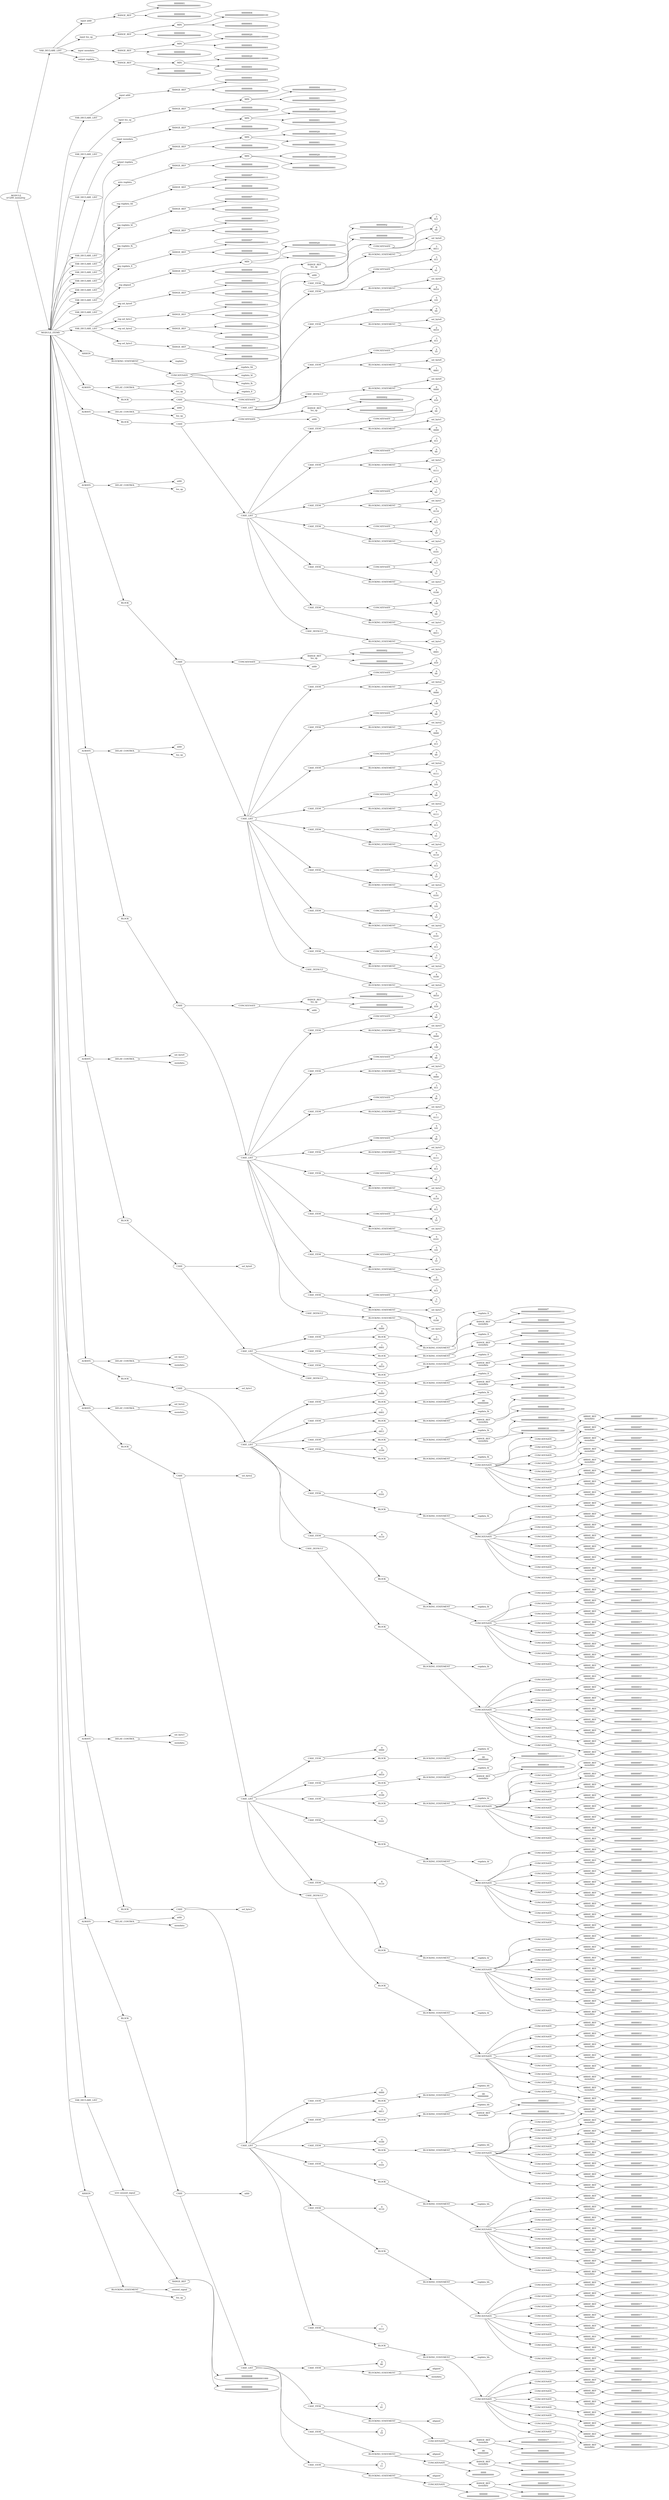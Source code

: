 digraph G {	
rankdir=LR;	
ranksep=.25;
	0 [label=< MODULE<br/>or1200_mem2reg>];
	1 [label=< VAR_DECLARE_LIST>];
	0 -> 1;
	2 [label=< input addr>];
	1 -> 2;
	3 [label=<RANGE_REF>];
	2 -> 3;
	4 [label=< 00000001<br/>00000000000000000000000000000001>];
	3 -> 4;
	5 [label=< 00000000<br/>00000000000000000000000000000000>];
	3 -> 5;
	6 [label=< input lsu_op>];
	1 -> 6;
	7 [label=<RANGE_REF>];
	6 -> 7;
	8 [label=< MIN>];
	7 -> 8;
	9 [label=< 00000004<br/>00000000000000000000000000000100>];
	8 -> 9;
	10 [label=< 00000001<br/>00000000000000000000000000000001>];
	8 -> 10;
	11 [label=< 00000000<br/>00000000000000000000000000000000>];
	7 -> 11;
	12 [label=< input memdata>];
	1 -> 12;
	13 [label=<RANGE_REF>];
	12 -> 13;
	14 [label=< MIN>];
	13 -> 14;
	15 [label=< 00000020<br/>00000000000000000000000000100000>];
	14 -> 15;
	16 [label=< 00000001<br/>00000000000000000000000000000001>];
	14 -> 16;
	17 [label=< 00000000<br/>00000000000000000000000000000000>];
	13 -> 17;
	18 [label=< output regdata>];
	1 -> 18;
	19 [label=<RANGE_REF>];
	18 -> 19;
	20 [label=< MIN>];
	19 -> 20;
	21 [label=< 00000020<br/>00000000000000000000000000100000>];
	20 -> 21;
	22 [label=< 00000001<br/>00000000000000000000000000000001>];
	20 -> 22;
	23 [label=< 00000000<br/>00000000000000000000000000000000>];
	19 -> 23;
	24 [label=< MODULE_ITEMS>];
	0 -> 24;
	25 [label=< VAR_DECLARE_LIST>];
	24 -> 25;
	26 [label=< input addr>];
	25 -> 26;
	27 [label=<RANGE_REF>];
	26 -> 27;
	28 [label=< 00000001<br/>00000000000000000000000000000001>];
	27 -> 28;
	29 [label=< 00000000<br/>00000000000000000000000000000000>];
	27 -> 29;
	30 [label=< VAR_DECLARE_LIST>];
	24 -> 30;
	31 [label=< input lsu_op>];
	30 -> 31;
	32 [label=<RANGE_REF>];
	31 -> 32;
	33 [label=< MIN>];
	32 -> 33;
	34 [label=< 00000004<br/>00000000000000000000000000000100>];
	33 -> 34;
	35 [label=< 00000001<br/>00000000000000000000000000000001>];
	33 -> 35;
	36 [label=< 00000000<br/>00000000000000000000000000000000>];
	32 -> 36;
	37 [label=< VAR_DECLARE_LIST>];
	24 -> 37;
	38 [label=< input memdata>];
	37 -> 38;
	39 [label=<RANGE_REF>];
	38 -> 39;
	40 [label=< MIN>];
	39 -> 40;
	41 [label=< 00000020<br/>00000000000000000000000000100000>];
	40 -> 41;
	42 [label=< 00000001<br/>00000000000000000000000000000001>];
	40 -> 42;
	43 [label=< 00000000<br/>00000000000000000000000000000000>];
	39 -> 43;
	44 [label=< VAR_DECLARE_LIST>];
	24 -> 44;
	45 [label=< output regdata>];
	44 -> 45;
	46 [label=<RANGE_REF>];
	45 -> 46;
	47 [label=< MIN>];
	46 -> 47;
	48 [label=< 00000020<br/>00000000000000000000000000100000>];
	47 -> 48;
	49 [label=< 00000001<br/>00000000000000000000000000000001>];
	47 -> 49;
	50 [label=< 00000000<br/>00000000000000000000000000000000>];
	46 -> 50;
	51 [label=< VAR_DECLARE_LIST>];
	24 -> 51;
	52 [label=< wire regdata>];
	51 -> 52;
	53 [label=<RANGE_REF>];
	52 -> 53;
	54 [label=< MIN>];
	53 -> 54;
	55 [label=< 00000020<br/>00000000000000000000000000100000>];
	54 -> 55;
	56 [label=< 00000001<br/>00000000000000000000000000000001>];
	54 -> 56;
	57 [label=< 00000000<br/>00000000000000000000000000000000>];
	53 -> 57;
	58 [label=< VAR_DECLARE_LIST>];
	24 -> 58;
	59 [label=< reg regdata_hh>];
	58 -> 59;
	60 [label=<RANGE_REF>];
	59 -> 60;
	61 [label=< 00000007<br/>00000000000000000000000000000111>];
	60 -> 61;
	62 [label=< 00000000<br/>00000000000000000000000000000000>];
	60 -> 62;
	63 [label=< VAR_DECLARE_LIST>];
	24 -> 63;
	64 [label=< reg regdata_hl>];
	63 -> 64;
	65 [label=<RANGE_REF>];
	64 -> 65;
	66 [label=< 00000007<br/>00000000000000000000000000000111>];
	65 -> 66;
	67 [label=< 00000000<br/>00000000000000000000000000000000>];
	65 -> 67;
	68 [label=< VAR_DECLARE_LIST>];
	24 -> 68;
	69 [label=< reg regdata_lh>];
	68 -> 69;
	70 [label=<RANGE_REF>];
	69 -> 70;
	71 [label=< 00000007<br/>00000000000000000000000000000111>];
	70 -> 71;
	72 [label=< 00000000<br/>00000000000000000000000000000000>];
	70 -> 72;
	73 [label=< VAR_DECLARE_LIST>];
	24 -> 73;
	74 [label=< reg regdata_ll>];
	73 -> 74;
	75 [label=<RANGE_REF>];
	74 -> 75;
	76 [label=< 00000007<br/>00000000000000000000000000000111>];
	75 -> 76;
	77 [label=< 00000000<br/>00000000000000000000000000000000>];
	75 -> 77;
	78 [label=< VAR_DECLARE_LIST>];
	24 -> 78;
	79 [label=< reg aligned>];
	78 -> 79;
	80 [label=<RANGE_REF>];
	79 -> 80;
	81 [label=< MIN>];
	80 -> 81;
	82 [label=< 00000020<br/>00000000000000000000000000100000>];
	81 -> 82;
	83 [label=< 00000001<br/>00000000000000000000000000000001>];
	81 -> 83;
	84 [label=< 00000000<br/>00000000000000000000000000000000>];
	80 -> 84;
	85 [label=< VAR_DECLARE_LIST>];
	24 -> 85;
	86 [label=< reg sel_byte0>];
	85 -> 86;
	87 [label=<RANGE_REF>];
	86 -> 87;
	88 [label=< 00000003<br/>00000000000000000000000000000011>];
	87 -> 88;
	89 [label=< 00000000<br/>00000000000000000000000000000000>];
	87 -> 89;
	90 [label=< reg sel_byte1>];
	85 -> 90;
	91 [label=<RANGE_REF>];
	90 -> 91;
	92 [label=< 00000003<br/>00000000000000000000000000000011>];
	91 -> 92;
	93 [label=< 00000000<br/>00000000000000000000000000000000>];
	91 -> 93;
	94 [label=< reg sel_byte2>];
	85 -> 94;
	95 [label=<RANGE_REF>];
	94 -> 95;
	96 [label=< 00000003<br/>00000000000000000000000000000011>];
	95 -> 96;
	97 [label=< 00000000<br/>00000000000000000000000000000000>];
	95 -> 97;
	98 [label=< reg sel_byte3>];
	85 -> 98;
	99 [label=<RANGE_REF>];
	98 -> 99;
	100 [label=< 00000003<br/>00000000000000000000000000000011>];
	99 -> 100;
	101 [label=< 00000000<br/>00000000000000000000000000000000>];
	99 -> 101;
	102 [label=< ASSIGN>];
	24 -> 102;
	103 [label=< BLOCKING_STATEMENT>];
	102 -> 103;
	104 [label=< regdata>];
	103 -> 104;
	105 [label=< CONCATENATE>];
	103 -> 105;
	106 [label=< regdata_hh>];
	105 -> 106;
	107 [label=< regdata_hl>];
	105 -> 107;
	108 [label=< regdata_lh>];
	105 -> 108;
	109 [label=< regdata_ll>];
	105 -> 109;
	110 [label=< ALWAYS>];
	24 -> 110;
	111 [label=< DELAY_CONTROL>];
	110 -> 111;
	112 [label=< addr>];
	111 -> 112;
	113 [label=< lsu_op>];
	111 -> 113;
	114 [label=< BLOCK>];
	110 -> 114;
	115 [label=< CASE>];
	114 -> 115;
	116 [label=< CONCATENATE>];
	115 -> 116;
	117 [label=< RANGE_REF<br/>lsu_op>];
	116 -> 117;
	118 [label=< 00000002<br/>00000000000000000000000000000010>];
	117 -> 118;
	119 [label=< 00000000<br/>00000000000000000000000000000000>];
	117 -> 119;
	120 [label=< addr>];
	116 -> 120;
	121 [label=< CASE_LIST>];
	115 -> 121;
	122 [label=< CASE_ITEM>];
	121 -> 122;
	123 [label=< CONCATENATE>];
	122 -> 123;
	124 [label=< 3<br/>011>];
	123 -> 124;
	125 [label=< 0<br/>00>];
	123 -> 125;
	126 [label=< BLOCKING_STATEMENT>];
	122 -> 126;
	127 [label=< sel_byte0>];
	126 -> 127;
	128 [label=< 3<br/>0011>];
	126 -> 128;
	129 [label=< CASE_ITEM>];
	121 -> 129;
	130 [label=< CONCATENATE>];
	129 -> 130;
	131 [label=< 3<br/>011>];
	130 -> 131;
	132 [label=< 1<br/>01>];
	130 -> 132;
	133 [label=< BLOCKING_STATEMENT>];
	129 -> 133;
	134 [label=< sel_byte0>];
	133 -> 134;
	135 [label=< 2<br/>0010>];
	133 -> 135;
	136 [label=< CASE_ITEM>];
	121 -> 136;
	137 [label=< CONCATENATE>];
	136 -> 137;
	138 [label=< 5<br/>101>];
	137 -> 138;
	139 [label=< 0<br/>00>];
	137 -> 139;
	140 [label=< BLOCKING_STATEMENT>];
	136 -> 140;
	141 [label=< sel_byte0>];
	140 -> 141;
	142 [label=< 2<br/>0010>];
	140 -> 142;
	143 [label=< CASE_ITEM>];
	121 -> 143;
	144 [label=< CONCATENATE>];
	143 -> 144;
	145 [label=< 3<br/>011>];
	144 -> 145;
	146 [label=< 2<br/>10>];
	144 -> 146;
	147 [label=< BLOCKING_STATEMENT>];
	143 -> 147;
	148 [label=< sel_byte0>];
	147 -> 148;
	149 [label=< 1<br/>0001>];
	147 -> 149;
	150 [label=< CASE_DEFAULT>];
	121 -> 150;
	151 [label=< BLOCKING_STATEMENT>];
	150 -> 151;
	152 [label=< sel_byte0>];
	151 -> 152;
	153 [label=< 0<br/>0000>];
	151 -> 153;
	154 [label=< ALWAYS>];
	24 -> 154;
	155 [label=< DELAY_CONTROL>];
	154 -> 155;
	156 [label=< addr>];
	155 -> 156;
	157 [label=< lsu_op>];
	155 -> 157;
	158 [label=< BLOCK>];
	154 -> 158;
	159 [label=< CASE>];
	158 -> 159;
	160 [label=< CONCATENATE>];
	159 -> 160;
	161 [label=< RANGE_REF<br/>lsu_op>];
	160 -> 161;
	162 [label=< 00000002<br/>00000000000000000000000000000010>];
	161 -> 162;
	163 [label=< 00000000<br/>00000000000000000000000000000000>];
	161 -> 163;
	164 [label=< addr>];
	160 -> 164;
	165 [label=< CASE_LIST>];
	159 -> 165;
	166 [label=< CASE_ITEM>];
	165 -> 166;
	167 [label=< CONCATENATE>];
	166 -> 167;
	168 [label=< 2<br/>010>];
	167 -> 168;
	169 [label=< 0<br/>00>];
	167 -> 169;
	170 [label=< BLOCKING_STATEMENT>];
	166 -> 170;
	171 [label=< sel_byte1>];
	170 -> 171;
	172 [label=< 0<br/>0000>];
	170 -> 172;
	173 [label=< CASE_ITEM>];
	165 -> 173;
	174 [label=< CONCATENATE>];
	173 -> 174;
	175 [label=< 3<br/>011>];
	174 -> 175;
	176 [label=< 0<br/>00>];
	174 -> 176;
	177 [label=< BLOCKING_STATEMENT>];
	173 -> 177;
	178 [label=< sel_byte1>];
	177 -> 178;
	179 [label=< 7<br/>0111>];
	177 -> 179;
	180 [label=< CASE_ITEM>];
	165 -> 180;
	181 [label=< CONCATENATE>];
	180 -> 181;
	182 [label=< 3<br/>011>];
	181 -> 182;
	183 [label=< 1<br/>01>];
	181 -> 183;
	184 [label=< BLOCKING_STATEMENT>];
	180 -> 184;
	185 [label=< sel_byte1>];
	184 -> 185;
	186 [label=< 6<br/>0110>];
	184 -> 186;
	187 [label=< CASE_ITEM>];
	165 -> 187;
	188 [label=< CONCATENATE>];
	187 -> 188;
	189 [label=< 3<br/>011>];
	188 -> 189;
	190 [label=< 2<br/>10>];
	188 -> 190;
	191 [label=< BLOCKING_STATEMENT>];
	187 -> 191;
	192 [label=< sel_byte1>];
	191 -> 192;
	193 [label=< 5<br/>0101>];
	191 -> 193;
	194 [label=< CASE_ITEM>];
	165 -> 194;
	195 [label=< CONCATENATE>];
	194 -> 195;
	196 [label=< 3<br/>011>];
	195 -> 196;
	197 [label=< 3<br/>11>];
	195 -> 197;
	198 [label=< BLOCKING_STATEMENT>];
	194 -> 198;
	199 [label=< sel_byte1>];
	198 -> 199;
	200 [label=< 4<br/>0100>];
	198 -> 200;
	201 [label=< CASE_ITEM>];
	165 -> 201;
	202 [label=< CONCATENATE>];
	201 -> 202;
	203 [label=< 4<br/>100>];
	202 -> 203;
	204 [label=< 0<br/>00>];
	202 -> 204;
	205 [label=< BLOCKING_STATEMENT>];
	201 -> 205;
	206 [label=< sel_byte1>];
	205 -> 206;
	207 [label=< 3<br/>0011>];
	205 -> 207;
	208 [label=< CASE_DEFAULT>];
	165 -> 208;
	209 [label=< BLOCKING_STATEMENT>];
	208 -> 209;
	210 [label=< sel_byte1>];
	209 -> 210;
	211 [label=< 1<br/>0001>];
	209 -> 211;
	212 [label=< ALWAYS>];
	24 -> 212;
	213 [label=< DELAY_CONTROL>];
	212 -> 213;
	214 [label=< addr>];
	213 -> 214;
	215 [label=< lsu_op>];
	213 -> 215;
	216 [label=< BLOCK>];
	212 -> 216;
	217 [label=< CASE>];
	216 -> 217;
	218 [label=< CONCATENATE>];
	217 -> 218;
	219 [label=< RANGE_REF<br/>lsu_op>];
	218 -> 219;
	220 [label=< 00000002<br/>00000000000000000000000000000010>];
	219 -> 220;
	221 [label=< 00000000<br/>00000000000000000000000000000000>];
	219 -> 221;
	222 [label=< addr>];
	218 -> 222;
	223 [label=< CASE_LIST>];
	217 -> 223;
	224 [label=< CASE_ITEM>];
	223 -> 224;
	225 [label=< CONCATENATE>];
	224 -> 225;
	226 [label=< 2<br/>010>];
	225 -> 226;
	227 [label=< 0<br/>00>];
	225 -> 227;
	228 [label=< BLOCKING_STATEMENT>];
	224 -> 228;
	229 [label=< sel_byte2>];
	228 -> 229;
	230 [label=< 0<br/>0000>];
	228 -> 230;
	231 [label=< CASE_ITEM>];
	223 -> 231;
	232 [label=< CONCATENATE>];
	231 -> 232;
	233 [label=< 4<br/>100>];
	232 -> 233;
	234 [label=< 0<br/>00>];
	232 -> 234;
	235 [label=< BLOCKING_STATEMENT>];
	231 -> 235;
	236 [label=< sel_byte2>];
	235 -> 236;
	237 [label=< 0<br/>0000>];
	235 -> 237;
	238 [label=< CASE_ITEM>];
	223 -> 238;
	239 [label=< CONCATENATE>];
	238 -> 239;
	240 [label=< 3<br/>011>];
	239 -> 240;
	241 [label=< 0<br/>00>];
	239 -> 241;
	242 [label=< BLOCKING_STATEMENT>];
	238 -> 242;
	243 [label=< sel_byte2>];
	242 -> 243;
	244 [label=< 7<br/>0111>];
	242 -> 244;
	245 [label=< CASE_ITEM>];
	223 -> 245;
	246 [label=< CONCATENATE>];
	245 -> 246;
	247 [label=< 5<br/>101>];
	246 -> 247;
	248 [label=< 0<br/>00>];
	246 -> 248;
	249 [label=< BLOCKING_STATEMENT>];
	245 -> 249;
	250 [label=< sel_byte2>];
	249 -> 250;
	251 [label=< 7<br/>0111>];
	249 -> 251;
	252 [label=< CASE_ITEM>];
	223 -> 252;
	253 [label=< CONCATENATE>];
	252 -> 253;
	254 [label=< 3<br/>011>];
	253 -> 254;
	255 [label=< 1<br/>01>];
	253 -> 255;
	256 [label=< BLOCKING_STATEMENT>];
	252 -> 256;
	257 [label=< sel_byte2>];
	256 -> 257;
	258 [label=< 6<br/>0110>];
	256 -> 258;
	259 [label=< CASE_ITEM>];
	223 -> 259;
	260 [label=< CONCATENATE>];
	259 -> 260;
	261 [label=< 3<br/>011>];
	260 -> 261;
	262 [label=< 2<br/>10>];
	260 -> 262;
	263 [label=< BLOCKING_STATEMENT>];
	259 -> 263;
	264 [label=< sel_byte2>];
	263 -> 264;
	265 [label=< 5<br/>0101>];
	263 -> 265;
	266 [label=< CASE_ITEM>];
	223 -> 266;
	267 [label=< CONCATENATE>];
	266 -> 267;
	268 [label=< 5<br/>101>];
	267 -> 268;
	269 [label=< 2<br/>10>];
	267 -> 269;
	270 [label=< BLOCKING_STATEMENT>];
	266 -> 270;
	271 [label=< sel_byte2>];
	270 -> 271;
	272 [label=< 5<br/>0101>];
	270 -> 272;
	273 [label=< CASE_ITEM>];
	223 -> 273;
	274 [label=< CONCATENATE>];
	273 -> 274;
	275 [label=< 3<br/>011>];
	274 -> 275;
	276 [label=< 3<br/>11>];
	274 -> 276;
	277 [label=< BLOCKING_STATEMENT>];
	273 -> 277;
	278 [label=< sel_byte2>];
	277 -> 278;
	279 [label=< 4<br/>0100>];
	277 -> 279;
	280 [label=< CASE_DEFAULT>];
	223 -> 280;
	281 [label=< BLOCKING_STATEMENT>];
	280 -> 281;
	282 [label=< sel_byte2>];
	281 -> 282;
	283 [label=< 2<br/>0010>];
	281 -> 283;
	284 [label=< ALWAYS>];
	24 -> 284;
	285 [label=< DELAY_CONTROL>];
	284 -> 285;
	286 [label=< addr>];
	285 -> 286;
	287 [label=< lsu_op>];
	285 -> 287;
	288 [label=< BLOCK>];
	284 -> 288;
	289 [label=< CASE>];
	288 -> 289;
	290 [label=< CONCATENATE>];
	289 -> 290;
	291 [label=< RANGE_REF<br/>lsu_op>];
	290 -> 291;
	292 [label=< 00000002<br/>00000000000000000000000000000010>];
	291 -> 292;
	293 [label=< 00000000<br/>00000000000000000000000000000000>];
	291 -> 293;
	294 [label=< addr>];
	290 -> 294;
	295 [label=< CASE_LIST>];
	289 -> 295;
	296 [label=< CASE_ITEM>];
	295 -> 296;
	297 [label=< CONCATENATE>];
	296 -> 297;
	298 [label=< 2<br/>010>];
	297 -> 298;
	299 [label=< 0<br/>00>];
	297 -> 299;
	300 [label=< BLOCKING_STATEMENT>];
	296 -> 300;
	301 [label=< sel_byte3>];
	300 -> 301;
	302 [label=< 0<br/>0000>];
	300 -> 302;
	303 [label=< CASE_ITEM>];
	295 -> 303;
	304 [label=< CONCATENATE>];
	303 -> 304;
	305 [label=< 4<br/>100>];
	304 -> 305;
	306 [label=< 0<br/>00>];
	304 -> 306;
	307 [label=< BLOCKING_STATEMENT>];
	303 -> 307;
	308 [label=< sel_byte3>];
	307 -> 308;
	309 [label=< 0<br/>0000>];
	307 -> 309;
	310 [label=< CASE_ITEM>];
	295 -> 310;
	311 [label=< CONCATENATE>];
	310 -> 311;
	312 [label=< 3<br/>011>];
	311 -> 312;
	313 [label=< 0<br/>00>];
	311 -> 313;
	314 [label=< BLOCKING_STATEMENT>];
	310 -> 314;
	315 [label=< sel_byte3>];
	314 -> 315;
	316 [label=< 7<br/>0111>];
	314 -> 316;
	317 [label=< CASE_ITEM>];
	295 -> 317;
	318 [label=< CONCATENATE>];
	317 -> 318;
	319 [label=< 5<br/>101>];
	318 -> 319;
	320 [label=< 0<br/>00>];
	318 -> 320;
	321 [label=< BLOCKING_STATEMENT>];
	317 -> 321;
	322 [label=< sel_byte3>];
	321 -> 322;
	323 [label=< 7<br/>0111>];
	321 -> 323;
	324 [label=< CASE_ITEM>];
	295 -> 324;
	325 [label=< CONCATENATE>];
	324 -> 325;
	326 [label=< 3<br/>011>];
	325 -> 326;
	327 [label=< 1<br/>01>];
	325 -> 327;
	328 [label=< BLOCKING_STATEMENT>];
	324 -> 328;
	329 [label=< sel_byte3>];
	328 -> 329;
	330 [label=< 6<br/>0110>];
	328 -> 330;
	331 [label=< CASE_ITEM>];
	295 -> 331;
	332 [label=< CONCATENATE>];
	331 -> 332;
	333 [label=< 3<br/>011>];
	332 -> 333;
	334 [label=< 2<br/>10>];
	332 -> 334;
	335 [label=< BLOCKING_STATEMENT>];
	331 -> 335;
	336 [label=< sel_byte3>];
	335 -> 336;
	337 [label=< 5<br/>0101>];
	335 -> 337;
	338 [label=< CASE_ITEM>];
	295 -> 338;
	339 [label=< CONCATENATE>];
	338 -> 339;
	340 [label=< 5<br/>101>];
	339 -> 340;
	341 [label=< 2<br/>10>];
	339 -> 341;
	342 [label=< BLOCKING_STATEMENT>];
	338 -> 342;
	343 [label=< sel_byte3>];
	342 -> 343;
	344 [label=< 5<br/>0101>];
	342 -> 344;
	345 [label=< CASE_ITEM>];
	295 -> 345;
	346 [label=< CONCATENATE>];
	345 -> 346;
	347 [label=< 3<br/>011>];
	346 -> 347;
	348 [label=< 3<br/>11>];
	346 -> 348;
	349 [label=< BLOCKING_STATEMENT>];
	345 -> 349;
	350 [label=< sel_byte3>];
	349 -> 350;
	351 [label=< 4<br/>0100>];
	349 -> 351;
	352 [label=< CASE_DEFAULT>];
	295 -> 352;
	353 [label=< BLOCKING_STATEMENT>];
	352 -> 353;
	354 [label=< sel_byte3>];
	353 -> 354;
	355 [label=< 3<br/>0011>];
	353 -> 355;
	356 [label=< ALWAYS>];
	24 -> 356;
	357 [label=< DELAY_CONTROL>];
	356 -> 357;
	358 [label=< sel_byte0>];
	357 -> 358;
	359 [label=< memdata>];
	357 -> 359;
	360 [label=< BLOCK>];
	356 -> 360;
	361 [label=< CASE>];
	360 -> 361;
	362 [label=< sel_byte0>];
	361 -> 362;
	363 [label=< CASE_LIST>];
	361 -> 363;
	364 [label=< CASE_ITEM>];
	363 -> 364;
	365 [label=< 0<br/>0000>];
	364 -> 365;
	366 [label=< BLOCK>];
	364 -> 366;
	367 [label=< BLOCKING_STATEMENT>];
	366 -> 367;
	368 [label=< regdata_ll>];
	367 -> 368;
	369 [label=< RANGE_REF<br/>memdata>];
	367 -> 369;
	370 [label=< 00000007<br/>00000000000000000000000000000111>];
	369 -> 370;
	371 [label=< 00000000<br/>00000000000000000000000000000000>];
	369 -> 371;
	372 [label=< CASE_ITEM>];
	363 -> 372;
	373 [label=< 1<br/>0001>];
	372 -> 373;
	374 [label=< BLOCK>];
	372 -> 374;
	375 [label=< BLOCKING_STATEMENT>];
	374 -> 375;
	376 [label=< regdata_ll>];
	375 -> 376;
	377 [label=< RANGE_REF<br/>memdata>];
	375 -> 377;
	378 [label=< 0000000f<br/>00000000000000000000000000001111>];
	377 -> 378;
	379 [label=< 00000008<br/>00000000000000000000000000001000>];
	377 -> 379;
	380 [label=< CASE_ITEM>];
	363 -> 380;
	381 [label=< 2<br/>0010>];
	380 -> 381;
	382 [label=< BLOCK>];
	380 -> 382;
	383 [label=< BLOCKING_STATEMENT>];
	382 -> 383;
	384 [label=< regdata_ll>];
	383 -> 384;
	385 [label=< RANGE_REF<br/>memdata>];
	383 -> 385;
	386 [label=< 00000017<br/>00000000000000000000000000010111>];
	385 -> 386;
	387 [label=< 00000010<br/>00000000000000000000000000010000>];
	385 -> 387;
	388 [label=< CASE_DEFAULT>];
	363 -> 388;
	389 [label=< BLOCK>];
	388 -> 389;
	390 [label=< BLOCKING_STATEMENT>];
	389 -> 390;
	391 [label=< regdata_ll>];
	390 -> 391;
	392 [label=< RANGE_REF<br/>memdata>];
	390 -> 392;
	393 [label=< 0000001f<br/>00000000000000000000000000011111>];
	392 -> 393;
	394 [label=< 00000018<br/>00000000000000000000000000011000>];
	392 -> 394;
	395 [label=< ALWAYS>];
	24 -> 395;
	396 [label=< DELAY_CONTROL>];
	395 -> 396;
	397 [label=< sel_byte1>];
	396 -> 397;
	398 [label=< memdata>];
	396 -> 398;
	399 [label=< BLOCK>];
	395 -> 399;
	400 [label=< CASE>];
	399 -> 400;
	401 [label=< sel_byte1>];
	400 -> 401;
	402 [label=< CASE_LIST>];
	400 -> 402;
	403 [label=< CASE_ITEM>];
	402 -> 403;
	404 [label=< 0<br/>0000>];
	403 -> 404;
	405 [label=< BLOCK>];
	403 -> 405;
	406 [label=< BLOCKING_STATEMENT>];
	405 -> 406;
	407 [label=< regdata_lh>];
	406 -> 407;
	408 [label=< 00<br/>00000000>];
	406 -> 408;
	409 [label=< CASE_ITEM>];
	402 -> 409;
	410 [label=< 1<br/>0001>];
	409 -> 410;
	411 [label=< BLOCK>];
	409 -> 411;
	412 [label=< BLOCKING_STATEMENT>];
	411 -> 412;
	413 [label=< regdata_lh>];
	412 -> 413;
	414 [label=< RANGE_REF<br/>memdata>];
	412 -> 414;
	415 [label=< 0000000f<br/>00000000000000000000000000001111>];
	414 -> 415;
	416 [label=< 00000008<br/>00000000000000000000000000001000>];
	414 -> 416;
	417 [label=< CASE_ITEM>];
	402 -> 417;
	418 [label=< 3<br/>0011>];
	417 -> 418;
	419 [label=< BLOCK>];
	417 -> 419;
	420 [label=< BLOCKING_STATEMENT>];
	419 -> 420;
	421 [label=< regdata_lh>];
	420 -> 421;
	422 [label=< RANGE_REF<br/>memdata>];
	420 -> 422;
	423 [label=< 0000001f<br/>00000000000000000000000000011111>];
	422 -> 423;
	424 [label=< 00000018<br/>00000000000000000000000000011000>];
	422 -> 424;
	425 [label=< CASE_ITEM>];
	402 -> 425;
	426 [label=< 4<br/>0100>];
	425 -> 426;
	427 [label=< BLOCK>];
	425 -> 427;
	428 [label=< BLOCKING_STATEMENT>];
	427 -> 428;
	429 [label=< regdata_lh>];
	428 -> 429;
	430 [label=< CONCATENATE>];
	428 -> 430;
	431 [label=< CONCATENATE>];
	430 -> 431;
	432 [label=< ARRAY_REF<br/>memdata>];
	431 -> 432;
	433 [label=< 00000007<br/>00000000000000000000000000000111>];
	432 -> 433;
	434 [label=< CONCATENATE>];
	430 -> 434;
	435 [label=< ARRAY_REF<br/>memdata>];
	434 -> 435;
	436 [label=< 00000007<br/>00000000000000000000000000000111>];
	435 -> 436;
	437 [label=< CONCATENATE>];
	430 -> 437;
	438 [label=< ARRAY_REF<br/>memdata>];
	437 -> 438;
	439 [label=< 00000007<br/>00000000000000000000000000000111>];
	438 -> 439;
	440 [label=< CONCATENATE>];
	430 -> 440;
	441 [label=< ARRAY_REF<br/>memdata>];
	440 -> 441;
	442 [label=< 00000007<br/>00000000000000000000000000000111>];
	441 -> 442;
	443 [label=< CONCATENATE>];
	430 -> 443;
	444 [label=< ARRAY_REF<br/>memdata>];
	443 -> 444;
	445 [label=< 00000007<br/>00000000000000000000000000000111>];
	444 -> 445;
	446 [label=< CONCATENATE>];
	430 -> 446;
	447 [label=< ARRAY_REF<br/>memdata>];
	446 -> 447;
	448 [label=< 00000007<br/>00000000000000000000000000000111>];
	447 -> 448;
	449 [label=< CONCATENATE>];
	430 -> 449;
	450 [label=< ARRAY_REF<br/>memdata>];
	449 -> 450;
	451 [label=< 00000007<br/>00000000000000000000000000000111>];
	450 -> 451;
	452 [label=< CONCATENATE>];
	430 -> 452;
	453 [label=< ARRAY_REF<br/>memdata>];
	452 -> 453;
	454 [label=< 00000007<br/>00000000000000000000000000000111>];
	453 -> 454;
	455 [label=< CASE_ITEM>];
	402 -> 455;
	456 [label=< 5<br/>0101>];
	455 -> 456;
	457 [label=< BLOCK>];
	455 -> 457;
	458 [label=< BLOCKING_STATEMENT>];
	457 -> 458;
	459 [label=< regdata_lh>];
	458 -> 459;
	460 [label=< CONCATENATE>];
	458 -> 460;
	461 [label=< CONCATENATE>];
	460 -> 461;
	462 [label=< ARRAY_REF<br/>memdata>];
	461 -> 462;
	463 [label=< 0000000f<br/>00000000000000000000000000001111>];
	462 -> 463;
	464 [label=< CONCATENATE>];
	460 -> 464;
	465 [label=< ARRAY_REF<br/>memdata>];
	464 -> 465;
	466 [label=< 0000000f<br/>00000000000000000000000000001111>];
	465 -> 466;
	467 [label=< CONCATENATE>];
	460 -> 467;
	468 [label=< ARRAY_REF<br/>memdata>];
	467 -> 468;
	469 [label=< 0000000f<br/>00000000000000000000000000001111>];
	468 -> 469;
	470 [label=< CONCATENATE>];
	460 -> 470;
	471 [label=< ARRAY_REF<br/>memdata>];
	470 -> 471;
	472 [label=< 0000000f<br/>00000000000000000000000000001111>];
	471 -> 472;
	473 [label=< CONCATENATE>];
	460 -> 473;
	474 [label=< ARRAY_REF<br/>memdata>];
	473 -> 474;
	475 [label=< 0000000f<br/>00000000000000000000000000001111>];
	474 -> 475;
	476 [label=< CONCATENATE>];
	460 -> 476;
	477 [label=< ARRAY_REF<br/>memdata>];
	476 -> 477;
	478 [label=< 0000000f<br/>00000000000000000000000000001111>];
	477 -> 478;
	479 [label=< CONCATENATE>];
	460 -> 479;
	480 [label=< ARRAY_REF<br/>memdata>];
	479 -> 480;
	481 [label=< 0000000f<br/>00000000000000000000000000001111>];
	480 -> 481;
	482 [label=< CONCATENATE>];
	460 -> 482;
	483 [label=< ARRAY_REF<br/>memdata>];
	482 -> 483;
	484 [label=< 0000000f<br/>00000000000000000000000000001111>];
	483 -> 484;
	485 [label=< CASE_ITEM>];
	402 -> 485;
	486 [label=< 6<br/>0110>];
	485 -> 486;
	487 [label=< BLOCK>];
	485 -> 487;
	488 [label=< BLOCKING_STATEMENT>];
	487 -> 488;
	489 [label=< regdata_lh>];
	488 -> 489;
	490 [label=< CONCATENATE>];
	488 -> 490;
	491 [label=< CONCATENATE>];
	490 -> 491;
	492 [label=< ARRAY_REF<br/>memdata>];
	491 -> 492;
	493 [label=< 00000017<br/>00000000000000000000000000010111>];
	492 -> 493;
	494 [label=< CONCATENATE>];
	490 -> 494;
	495 [label=< ARRAY_REF<br/>memdata>];
	494 -> 495;
	496 [label=< 00000017<br/>00000000000000000000000000010111>];
	495 -> 496;
	497 [label=< CONCATENATE>];
	490 -> 497;
	498 [label=< ARRAY_REF<br/>memdata>];
	497 -> 498;
	499 [label=< 00000017<br/>00000000000000000000000000010111>];
	498 -> 499;
	500 [label=< CONCATENATE>];
	490 -> 500;
	501 [label=< ARRAY_REF<br/>memdata>];
	500 -> 501;
	502 [label=< 00000017<br/>00000000000000000000000000010111>];
	501 -> 502;
	503 [label=< CONCATENATE>];
	490 -> 503;
	504 [label=< ARRAY_REF<br/>memdata>];
	503 -> 504;
	505 [label=< 00000017<br/>00000000000000000000000000010111>];
	504 -> 505;
	506 [label=< CONCATENATE>];
	490 -> 506;
	507 [label=< ARRAY_REF<br/>memdata>];
	506 -> 507;
	508 [label=< 00000017<br/>00000000000000000000000000010111>];
	507 -> 508;
	509 [label=< CONCATENATE>];
	490 -> 509;
	510 [label=< ARRAY_REF<br/>memdata>];
	509 -> 510;
	511 [label=< 00000017<br/>00000000000000000000000000010111>];
	510 -> 511;
	512 [label=< CONCATENATE>];
	490 -> 512;
	513 [label=< ARRAY_REF<br/>memdata>];
	512 -> 513;
	514 [label=< 00000017<br/>00000000000000000000000000010111>];
	513 -> 514;
	515 [label=< CASE_DEFAULT>];
	402 -> 515;
	516 [label=< BLOCK>];
	515 -> 516;
	517 [label=< BLOCKING_STATEMENT>];
	516 -> 517;
	518 [label=< regdata_lh>];
	517 -> 518;
	519 [label=< CONCATENATE>];
	517 -> 519;
	520 [label=< CONCATENATE>];
	519 -> 520;
	521 [label=< ARRAY_REF<br/>memdata>];
	520 -> 521;
	522 [label=< 0000001f<br/>00000000000000000000000000011111>];
	521 -> 522;
	523 [label=< CONCATENATE>];
	519 -> 523;
	524 [label=< ARRAY_REF<br/>memdata>];
	523 -> 524;
	525 [label=< 0000001f<br/>00000000000000000000000000011111>];
	524 -> 525;
	526 [label=< CONCATENATE>];
	519 -> 526;
	527 [label=< ARRAY_REF<br/>memdata>];
	526 -> 527;
	528 [label=< 0000001f<br/>00000000000000000000000000011111>];
	527 -> 528;
	529 [label=< CONCATENATE>];
	519 -> 529;
	530 [label=< ARRAY_REF<br/>memdata>];
	529 -> 530;
	531 [label=< 0000001f<br/>00000000000000000000000000011111>];
	530 -> 531;
	532 [label=< CONCATENATE>];
	519 -> 532;
	533 [label=< ARRAY_REF<br/>memdata>];
	532 -> 533;
	534 [label=< 0000001f<br/>00000000000000000000000000011111>];
	533 -> 534;
	535 [label=< CONCATENATE>];
	519 -> 535;
	536 [label=< ARRAY_REF<br/>memdata>];
	535 -> 536;
	537 [label=< 0000001f<br/>00000000000000000000000000011111>];
	536 -> 537;
	538 [label=< CONCATENATE>];
	519 -> 538;
	539 [label=< ARRAY_REF<br/>memdata>];
	538 -> 539;
	540 [label=< 0000001f<br/>00000000000000000000000000011111>];
	539 -> 540;
	541 [label=< CONCATENATE>];
	519 -> 541;
	542 [label=< ARRAY_REF<br/>memdata>];
	541 -> 542;
	543 [label=< 0000001f<br/>00000000000000000000000000011111>];
	542 -> 543;
	544 [label=< ALWAYS>];
	24 -> 544;
	545 [label=< DELAY_CONTROL>];
	544 -> 545;
	546 [label=< sel_byte2>];
	545 -> 546;
	547 [label=< memdata>];
	545 -> 547;
	548 [label=< BLOCK>];
	544 -> 548;
	549 [label=< CASE>];
	548 -> 549;
	550 [label=< sel_byte2>];
	549 -> 550;
	551 [label=< CASE_LIST>];
	549 -> 551;
	552 [label=< CASE_ITEM>];
	551 -> 552;
	553 [label=< 0<br/>0000>];
	552 -> 553;
	554 [label=< BLOCK>];
	552 -> 554;
	555 [label=< BLOCKING_STATEMENT>];
	554 -> 555;
	556 [label=< regdata_hl>];
	555 -> 556;
	557 [label=< 00<br/>00000000>];
	555 -> 557;
	558 [label=< CASE_ITEM>];
	551 -> 558;
	559 [label=< 2<br/>0010>];
	558 -> 559;
	560 [label=< BLOCK>];
	558 -> 560;
	561 [label=< BLOCKING_STATEMENT>];
	560 -> 561;
	562 [label=< regdata_hl>];
	561 -> 562;
	563 [label=< RANGE_REF<br/>memdata>];
	561 -> 563;
	564 [label=< 00000017<br/>00000000000000000000000000010111>];
	563 -> 564;
	565 [label=< 00000010<br/>00000000000000000000000000010000>];
	563 -> 565;
	566 [label=< CASE_ITEM>];
	551 -> 566;
	567 [label=< 4<br/>0100>];
	566 -> 567;
	568 [label=< BLOCK>];
	566 -> 568;
	569 [label=< BLOCKING_STATEMENT>];
	568 -> 569;
	570 [label=< regdata_hl>];
	569 -> 570;
	571 [label=< CONCATENATE>];
	569 -> 571;
	572 [label=< CONCATENATE>];
	571 -> 572;
	573 [label=< ARRAY_REF<br/>memdata>];
	572 -> 573;
	574 [label=< 00000007<br/>00000000000000000000000000000111>];
	573 -> 574;
	575 [label=< CONCATENATE>];
	571 -> 575;
	576 [label=< ARRAY_REF<br/>memdata>];
	575 -> 576;
	577 [label=< 00000007<br/>00000000000000000000000000000111>];
	576 -> 577;
	578 [label=< CONCATENATE>];
	571 -> 578;
	579 [label=< ARRAY_REF<br/>memdata>];
	578 -> 579;
	580 [label=< 00000007<br/>00000000000000000000000000000111>];
	579 -> 580;
	581 [label=< CONCATENATE>];
	571 -> 581;
	582 [label=< ARRAY_REF<br/>memdata>];
	581 -> 582;
	583 [label=< 00000007<br/>00000000000000000000000000000111>];
	582 -> 583;
	584 [label=< CONCATENATE>];
	571 -> 584;
	585 [label=< ARRAY_REF<br/>memdata>];
	584 -> 585;
	586 [label=< 00000007<br/>00000000000000000000000000000111>];
	585 -> 586;
	587 [label=< CONCATENATE>];
	571 -> 587;
	588 [label=< ARRAY_REF<br/>memdata>];
	587 -> 588;
	589 [label=< 00000007<br/>00000000000000000000000000000111>];
	588 -> 589;
	590 [label=< CONCATENATE>];
	571 -> 590;
	591 [label=< ARRAY_REF<br/>memdata>];
	590 -> 591;
	592 [label=< 00000007<br/>00000000000000000000000000000111>];
	591 -> 592;
	593 [label=< CONCATENATE>];
	571 -> 593;
	594 [label=< ARRAY_REF<br/>memdata>];
	593 -> 594;
	595 [label=< 00000007<br/>00000000000000000000000000000111>];
	594 -> 595;
	596 [label=< CASE_ITEM>];
	551 -> 596;
	597 [label=< 5<br/>0101>];
	596 -> 597;
	598 [label=< BLOCK>];
	596 -> 598;
	599 [label=< BLOCKING_STATEMENT>];
	598 -> 599;
	600 [label=< regdata_hl>];
	599 -> 600;
	601 [label=< CONCATENATE>];
	599 -> 601;
	602 [label=< CONCATENATE>];
	601 -> 602;
	603 [label=< ARRAY_REF<br/>memdata>];
	602 -> 603;
	604 [label=< 0000000f<br/>00000000000000000000000000001111>];
	603 -> 604;
	605 [label=< CONCATENATE>];
	601 -> 605;
	606 [label=< ARRAY_REF<br/>memdata>];
	605 -> 606;
	607 [label=< 0000000f<br/>00000000000000000000000000001111>];
	606 -> 607;
	608 [label=< CONCATENATE>];
	601 -> 608;
	609 [label=< ARRAY_REF<br/>memdata>];
	608 -> 609;
	610 [label=< 0000000f<br/>00000000000000000000000000001111>];
	609 -> 610;
	611 [label=< CONCATENATE>];
	601 -> 611;
	612 [label=< ARRAY_REF<br/>memdata>];
	611 -> 612;
	613 [label=< 0000000f<br/>00000000000000000000000000001111>];
	612 -> 613;
	614 [label=< CONCATENATE>];
	601 -> 614;
	615 [label=< ARRAY_REF<br/>memdata>];
	614 -> 615;
	616 [label=< 0000000f<br/>00000000000000000000000000001111>];
	615 -> 616;
	617 [label=< CONCATENATE>];
	601 -> 617;
	618 [label=< ARRAY_REF<br/>memdata>];
	617 -> 618;
	619 [label=< 0000000f<br/>00000000000000000000000000001111>];
	618 -> 619;
	620 [label=< CONCATENATE>];
	601 -> 620;
	621 [label=< ARRAY_REF<br/>memdata>];
	620 -> 621;
	622 [label=< 0000000f<br/>00000000000000000000000000001111>];
	621 -> 622;
	623 [label=< CONCATENATE>];
	601 -> 623;
	624 [label=< ARRAY_REF<br/>memdata>];
	623 -> 624;
	625 [label=< 0000000f<br/>00000000000000000000000000001111>];
	624 -> 625;
	626 [label=< CASE_ITEM>];
	551 -> 626;
	627 [label=< 6<br/>0110>];
	626 -> 627;
	628 [label=< BLOCK>];
	626 -> 628;
	629 [label=< BLOCKING_STATEMENT>];
	628 -> 629;
	630 [label=< regdata_hl>];
	629 -> 630;
	631 [label=< CONCATENATE>];
	629 -> 631;
	632 [label=< CONCATENATE>];
	631 -> 632;
	633 [label=< ARRAY_REF<br/>memdata>];
	632 -> 633;
	634 [label=< 00000017<br/>00000000000000000000000000010111>];
	633 -> 634;
	635 [label=< CONCATENATE>];
	631 -> 635;
	636 [label=< ARRAY_REF<br/>memdata>];
	635 -> 636;
	637 [label=< 00000017<br/>00000000000000000000000000010111>];
	636 -> 637;
	638 [label=< CONCATENATE>];
	631 -> 638;
	639 [label=< ARRAY_REF<br/>memdata>];
	638 -> 639;
	640 [label=< 00000017<br/>00000000000000000000000000010111>];
	639 -> 640;
	641 [label=< CONCATENATE>];
	631 -> 641;
	642 [label=< ARRAY_REF<br/>memdata>];
	641 -> 642;
	643 [label=< 00000017<br/>00000000000000000000000000010111>];
	642 -> 643;
	644 [label=< CONCATENATE>];
	631 -> 644;
	645 [label=< ARRAY_REF<br/>memdata>];
	644 -> 645;
	646 [label=< 00000017<br/>00000000000000000000000000010111>];
	645 -> 646;
	647 [label=< CONCATENATE>];
	631 -> 647;
	648 [label=< ARRAY_REF<br/>memdata>];
	647 -> 648;
	649 [label=< 00000017<br/>00000000000000000000000000010111>];
	648 -> 649;
	650 [label=< CONCATENATE>];
	631 -> 650;
	651 [label=< ARRAY_REF<br/>memdata>];
	650 -> 651;
	652 [label=< 00000017<br/>00000000000000000000000000010111>];
	651 -> 652;
	653 [label=< CONCATENATE>];
	631 -> 653;
	654 [label=< ARRAY_REF<br/>memdata>];
	653 -> 654;
	655 [label=< 00000017<br/>00000000000000000000000000010111>];
	654 -> 655;
	656 [label=< CASE_DEFAULT>];
	551 -> 656;
	657 [label=< BLOCK>];
	656 -> 657;
	658 [label=< BLOCKING_STATEMENT>];
	657 -> 658;
	659 [label=< regdata_hl>];
	658 -> 659;
	660 [label=< CONCATENATE>];
	658 -> 660;
	661 [label=< CONCATENATE>];
	660 -> 661;
	662 [label=< ARRAY_REF<br/>memdata>];
	661 -> 662;
	663 [label=< 0000001f<br/>00000000000000000000000000011111>];
	662 -> 663;
	664 [label=< CONCATENATE>];
	660 -> 664;
	665 [label=< ARRAY_REF<br/>memdata>];
	664 -> 665;
	666 [label=< 0000001f<br/>00000000000000000000000000011111>];
	665 -> 666;
	667 [label=< CONCATENATE>];
	660 -> 667;
	668 [label=< ARRAY_REF<br/>memdata>];
	667 -> 668;
	669 [label=< 0000001f<br/>00000000000000000000000000011111>];
	668 -> 669;
	670 [label=< CONCATENATE>];
	660 -> 670;
	671 [label=< ARRAY_REF<br/>memdata>];
	670 -> 671;
	672 [label=< 0000001f<br/>00000000000000000000000000011111>];
	671 -> 672;
	673 [label=< CONCATENATE>];
	660 -> 673;
	674 [label=< ARRAY_REF<br/>memdata>];
	673 -> 674;
	675 [label=< 0000001f<br/>00000000000000000000000000011111>];
	674 -> 675;
	676 [label=< CONCATENATE>];
	660 -> 676;
	677 [label=< ARRAY_REF<br/>memdata>];
	676 -> 677;
	678 [label=< 0000001f<br/>00000000000000000000000000011111>];
	677 -> 678;
	679 [label=< CONCATENATE>];
	660 -> 679;
	680 [label=< ARRAY_REF<br/>memdata>];
	679 -> 680;
	681 [label=< 0000001f<br/>00000000000000000000000000011111>];
	680 -> 681;
	682 [label=< CONCATENATE>];
	660 -> 682;
	683 [label=< ARRAY_REF<br/>memdata>];
	682 -> 683;
	684 [label=< 0000001f<br/>00000000000000000000000000011111>];
	683 -> 684;
	685 [label=< ALWAYS>];
	24 -> 685;
	686 [label=< DELAY_CONTROL>];
	685 -> 686;
	687 [label=< sel_byte3>];
	686 -> 687;
	688 [label=< memdata>];
	686 -> 688;
	689 [label=< BLOCK>];
	685 -> 689;
	690 [label=< CASE>];
	689 -> 690;
	691 [label=< sel_byte3>];
	690 -> 691;
	692 [label=< CASE_LIST>];
	690 -> 692;
	693 [label=< CASE_ITEM>];
	692 -> 693;
	694 [label=< 0<br/>0000>];
	693 -> 694;
	695 [label=< BLOCK>];
	693 -> 695;
	696 [label=< BLOCKING_STATEMENT>];
	695 -> 696;
	697 [label=< regdata_hh>];
	696 -> 697;
	698 [label=< 00<br/>00000000>];
	696 -> 698;
	699 [label=< CASE_ITEM>];
	692 -> 699;
	700 [label=< 3<br/>0011>];
	699 -> 700;
	701 [label=< BLOCK>];
	699 -> 701;
	702 [label=< BLOCKING_STATEMENT>];
	701 -> 702;
	703 [label=< regdata_hh>];
	702 -> 703;
	704 [label=< RANGE_REF<br/>memdata>];
	702 -> 704;
	705 [label=< 0000001f<br/>00000000000000000000000000011111>];
	704 -> 705;
	706 [label=< 00000018<br/>00000000000000000000000000011000>];
	704 -> 706;
	707 [label=< CASE_ITEM>];
	692 -> 707;
	708 [label=< 4<br/>0100>];
	707 -> 708;
	709 [label=< BLOCK>];
	707 -> 709;
	710 [label=< BLOCKING_STATEMENT>];
	709 -> 710;
	711 [label=< regdata_hh>];
	710 -> 711;
	712 [label=< CONCATENATE>];
	710 -> 712;
	713 [label=< CONCATENATE>];
	712 -> 713;
	714 [label=< ARRAY_REF<br/>memdata>];
	713 -> 714;
	715 [label=< 00000007<br/>00000000000000000000000000000111>];
	714 -> 715;
	716 [label=< CONCATENATE>];
	712 -> 716;
	717 [label=< ARRAY_REF<br/>memdata>];
	716 -> 717;
	718 [label=< 00000007<br/>00000000000000000000000000000111>];
	717 -> 718;
	719 [label=< CONCATENATE>];
	712 -> 719;
	720 [label=< ARRAY_REF<br/>memdata>];
	719 -> 720;
	721 [label=< 00000007<br/>00000000000000000000000000000111>];
	720 -> 721;
	722 [label=< CONCATENATE>];
	712 -> 722;
	723 [label=< ARRAY_REF<br/>memdata>];
	722 -> 723;
	724 [label=< 00000007<br/>00000000000000000000000000000111>];
	723 -> 724;
	725 [label=< CONCATENATE>];
	712 -> 725;
	726 [label=< ARRAY_REF<br/>memdata>];
	725 -> 726;
	727 [label=< 00000007<br/>00000000000000000000000000000111>];
	726 -> 727;
	728 [label=< CONCATENATE>];
	712 -> 728;
	729 [label=< ARRAY_REF<br/>memdata>];
	728 -> 729;
	730 [label=< 00000007<br/>00000000000000000000000000000111>];
	729 -> 730;
	731 [label=< CONCATENATE>];
	712 -> 731;
	732 [label=< ARRAY_REF<br/>memdata>];
	731 -> 732;
	733 [label=< 00000007<br/>00000000000000000000000000000111>];
	732 -> 733;
	734 [label=< CONCATENATE>];
	712 -> 734;
	735 [label=< ARRAY_REF<br/>memdata>];
	734 -> 735;
	736 [label=< 00000007<br/>00000000000000000000000000000111>];
	735 -> 736;
	737 [label=< CASE_ITEM>];
	692 -> 737;
	738 [label=< 5<br/>0101>];
	737 -> 738;
	739 [label=< BLOCK>];
	737 -> 739;
	740 [label=< BLOCKING_STATEMENT>];
	739 -> 740;
	741 [label=< regdata_hh>];
	740 -> 741;
	742 [label=< CONCATENATE>];
	740 -> 742;
	743 [label=< CONCATENATE>];
	742 -> 743;
	744 [label=< ARRAY_REF<br/>memdata>];
	743 -> 744;
	745 [label=< 0000000f<br/>00000000000000000000000000001111>];
	744 -> 745;
	746 [label=< CONCATENATE>];
	742 -> 746;
	747 [label=< ARRAY_REF<br/>memdata>];
	746 -> 747;
	748 [label=< 0000000f<br/>00000000000000000000000000001111>];
	747 -> 748;
	749 [label=< CONCATENATE>];
	742 -> 749;
	750 [label=< ARRAY_REF<br/>memdata>];
	749 -> 750;
	751 [label=< 0000000f<br/>00000000000000000000000000001111>];
	750 -> 751;
	752 [label=< CONCATENATE>];
	742 -> 752;
	753 [label=< ARRAY_REF<br/>memdata>];
	752 -> 753;
	754 [label=< 0000000f<br/>00000000000000000000000000001111>];
	753 -> 754;
	755 [label=< CONCATENATE>];
	742 -> 755;
	756 [label=< ARRAY_REF<br/>memdata>];
	755 -> 756;
	757 [label=< 0000000f<br/>00000000000000000000000000001111>];
	756 -> 757;
	758 [label=< CONCATENATE>];
	742 -> 758;
	759 [label=< ARRAY_REF<br/>memdata>];
	758 -> 759;
	760 [label=< 0000000f<br/>00000000000000000000000000001111>];
	759 -> 760;
	761 [label=< CONCATENATE>];
	742 -> 761;
	762 [label=< ARRAY_REF<br/>memdata>];
	761 -> 762;
	763 [label=< 0000000f<br/>00000000000000000000000000001111>];
	762 -> 763;
	764 [label=< CONCATENATE>];
	742 -> 764;
	765 [label=< ARRAY_REF<br/>memdata>];
	764 -> 765;
	766 [label=< 0000000f<br/>00000000000000000000000000001111>];
	765 -> 766;
	767 [label=< CASE_ITEM>];
	692 -> 767;
	768 [label=< 6<br/>0110>];
	767 -> 768;
	769 [label=< BLOCK>];
	767 -> 769;
	770 [label=< BLOCKING_STATEMENT>];
	769 -> 770;
	771 [label=< regdata_hh>];
	770 -> 771;
	772 [label=< CONCATENATE>];
	770 -> 772;
	773 [label=< CONCATENATE>];
	772 -> 773;
	774 [label=< ARRAY_REF<br/>memdata>];
	773 -> 774;
	775 [label=< 00000017<br/>00000000000000000000000000010111>];
	774 -> 775;
	776 [label=< CONCATENATE>];
	772 -> 776;
	777 [label=< ARRAY_REF<br/>memdata>];
	776 -> 777;
	778 [label=< 00000017<br/>00000000000000000000000000010111>];
	777 -> 778;
	779 [label=< CONCATENATE>];
	772 -> 779;
	780 [label=< ARRAY_REF<br/>memdata>];
	779 -> 780;
	781 [label=< 00000017<br/>00000000000000000000000000010111>];
	780 -> 781;
	782 [label=< CONCATENATE>];
	772 -> 782;
	783 [label=< ARRAY_REF<br/>memdata>];
	782 -> 783;
	784 [label=< 00000017<br/>00000000000000000000000000010111>];
	783 -> 784;
	785 [label=< CONCATENATE>];
	772 -> 785;
	786 [label=< ARRAY_REF<br/>memdata>];
	785 -> 786;
	787 [label=< 00000017<br/>00000000000000000000000000010111>];
	786 -> 787;
	788 [label=< CONCATENATE>];
	772 -> 788;
	789 [label=< ARRAY_REF<br/>memdata>];
	788 -> 789;
	790 [label=< 00000017<br/>00000000000000000000000000010111>];
	789 -> 790;
	791 [label=< CONCATENATE>];
	772 -> 791;
	792 [label=< ARRAY_REF<br/>memdata>];
	791 -> 792;
	793 [label=< 00000017<br/>00000000000000000000000000010111>];
	792 -> 793;
	794 [label=< CONCATENATE>];
	772 -> 794;
	795 [label=< ARRAY_REF<br/>memdata>];
	794 -> 795;
	796 [label=< 00000017<br/>00000000000000000000000000010111>];
	795 -> 796;
	797 [label=< CASE_ITEM>];
	692 -> 797;
	798 [label=< 7<br/>0111>];
	797 -> 798;
	799 [label=< BLOCK>];
	797 -> 799;
	800 [label=< BLOCKING_STATEMENT>];
	799 -> 800;
	801 [label=< regdata_hh>];
	800 -> 801;
	802 [label=< CONCATENATE>];
	800 -> 802;
	803 [label=< CONCATENATE>];
	802 -> 803;
	804 [label=< ARRAY_REF<br/>memdata>];
	803 -> 804;
	805 [label=< 0000001f<br/>00000000000000000000000000011111>];
	804 -> 805;
	806 [label=< CONCATENATE>];
	802 -> 806;
	807 [label=< ARRAY_REF<br/>memdata>];
	806 -> 807;
	808 [label=< 0000001f<br/>00000000000000000000000000011111>];
	807 -> 808;
	809 [label=< CONCATENATE>];
	802 -> 809;
	810 [label=< ARRAY_REF<br/>memdata>];
	809 -> 810;
	811 [label=< 0000001f<br/>00000000000000000000000000011111>];
	810 -> 811;
	812 [label=< CONCATENATE>];
	802 -> 812;
	813 [label=< ARRAY_REF<br/>memdata>];
	812 -> 813;
	814 [label=< 0000001f<br/>00000000000000000000000000011111>];
	813 -> 814;
	815 [label=< CONCATENATE>];
	802 -> 815;
	816 [label=< ARRAY_REF<br/>memdata>];
	815 -> 816;
	817 [label=< 0000001f<br/>00000000000000000000000000011111>];
	816 -> 817;
	818 [label=< CONCATENATE>];
	802 -> 818;
	819 [label=< ARRAY_REF<br/>memdata>];
	818 -> 819;
	820 [label=< 0000001f<br/>00000000000000000000000000011111>];
	819 -> 820;
	821 [label=< CONCATENATE>];
	802 -> 821;
	822 [label=< ARRAY_REF<br/>memdata>];
	821 -> 822;
	823 [label=< 0000001f<br/>00000000000000000000000000011111>];
	822 -> 823;
	824 [label=< CONCATENATE>];
	802 -> 824;
	825 [label=< ARRAY_REF<br/>memdata>];
	824 -> 825;
	826 [label=< 0000001f<br/>00000000000000000000000000011111>];
	825 -> 826;
	827 [label=< ALWAYS>];
	24 -> 827;
	828 [label=< DELAY_CONTROL>];
	827 -> 828;
	829 [label=< addr>];
	828 -> 829;
	830 [label=< memdata>];
	828 -> 830;
	831 [label=< BLOCK>];
	827 -> 831;
	832 [label=< CASE>];
	831 -> 832;
	833 [label=< addr>];
	832 -> 833;
	834 [label=< CASE_LIST>];
	832 -> 834;
	835 [label=< CASE_ITEM>];
	834 -> 835;
	836 [label=< 0<br/>00>];
	835 -> 836;
	837 [label=< BLOCKING_STATEMENT>];
	835 -> 837;
	838 [label=< aligned>];
	837 -> 838;
	839 [label=< memdata>];
	837 -> 839;
	840 [label=< CASE_ITEM>];
	834 -> 840;
	841 [label=< 1<br/>01>];
	840 -> 841;
	842 [label=< BLOCKING_STATEMENT>];
	840 -> 842;
	843 [label=< aligned>];
	842 -> 843;
	844 [label=< CONCATENATE>];
	842 -> 844;
	845 [label=< RANGE_REF<br/>memdata>];
	844 -> 845;
	846 [label=< 00000017<br/>00000000000000000000000000010111>];
	845 -> 846;
	847 [label=< 00000000<br/>00000000000000000000000000000000>];
	845 -> 847;
	848 [label=< 00<br/>00000000>];
	844 -> 848;
	849 [label=< CASE_ITEM>];
	834 -> 849;
	850 [label=< 2<br/>10>];
	849 -> 850;
	851 [label=< BLOCKING_STATEMENT>];
	849 -> 851;
	852 [label=< aligned>];
	851 -> 852;
	853 [label=< CONCATENATE>];
	851 -> 853;
	854 [label=< RANGE_REF<br/>memdata>];
	853 -> 854;
	855 [label=< 0000000f<br/>00000000000000000000000000001111>];
	854 -> 855;
	856 [label=< 00000000<br/>00000000000000000000000000000000>];
	854 -> 856;
	857 [label=< 0000<br/>0000000000000000>];
	853 -> 857;
	858 [label=< CASE_ITEM>];
	834 -> 858;
	859 [label=< 3<br/>11>];
	858 -> 859;
	860 [label=< BLOCKING_STATEMENT>];
	858 -> 860;
	861 [label=< aligned>];
	860 -> 861;
	862 [label=< CONCATENATE>];
	860 -> 862;
	863 [label=< RANGE_REF<br/>memdata>];
	862 -> 863;
	864 [label=< 00000007<br/>00000000000000000000000000000111>];
	863 -> 864;
	865 [label=< 00000000<br/>00000000000000000000000000000000>];
	863 -> 865;
	866 [label=< 000000<br/>000000000000000000000000>];
	862 -> 866;
	867 [label=< VAR_DECLARE_LIST>];
	24 -> 867;
	868 [label=< wire unused_signal>];
	867 -> 868;
	869 [label=<RANGE_REF>];
	868 -> 869;
	870 [label=< 00000008<br/>00000000000000000000000000001000>];
	869 -> 870;
	871 [label=< 00000000<br/>00000000000000000000000000000000>];
	869 -> 871;
	872 [label=< ASSIGN>];
	24 -> 872;
	873 [label=< BLOCKING_STATEMENT>];
	872 -> 873;
	874 [label=< unused_signal>];
	873 -> 874;
	875 [label=< lsu_op>];
	873 -> 875;
}
